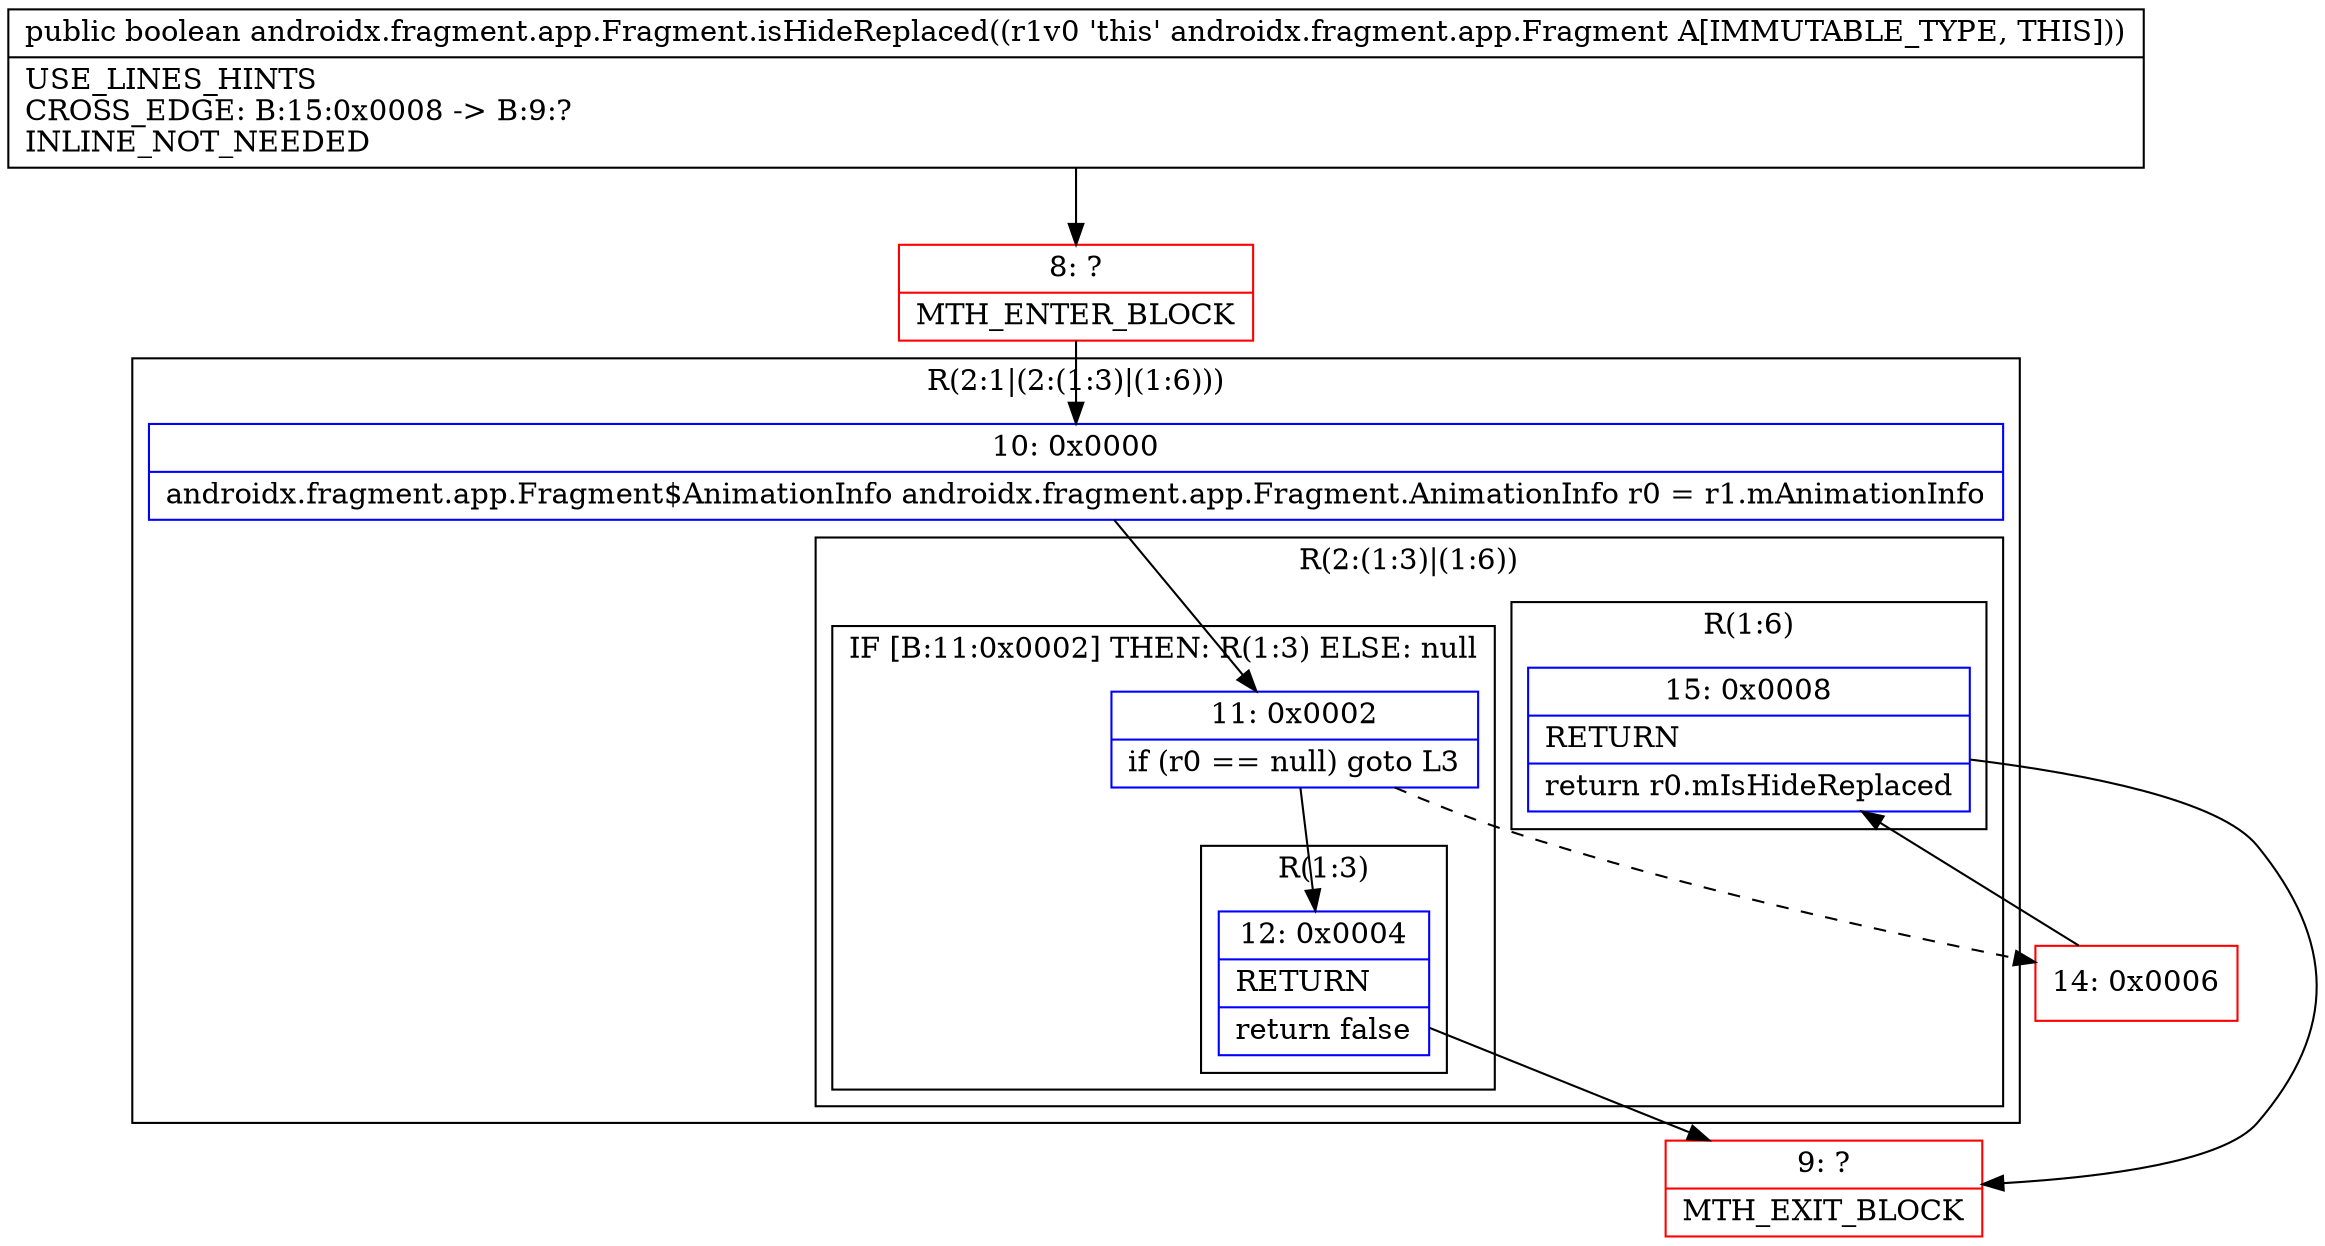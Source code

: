digraph "CFG forandroidx.fragment.app.Fragment.isHideReplaced()Z" {
subgraph cluster_Region_1729763529 {
label = "R(2:1|(2:(1:3)|(1:6)))";
node [shape=record,color=blue];
Node_10 [shape=record,label="{10\:\ 0x0000|androidx.fragment.app.Fragment$AnimationInfo androidx.fragment.app.Fragment.AnimationInfo r0 = r1.mAnimationInfo\l}"];
subgraph cluster_Region_1825002535 {
label = "R(2:(1:3)|(1:6))";
node [shape=record,color=blue];
subgraph cluster_IfRegion_751094872 {
label = "IF [B:11:0x0002] THEN: R(1:3) ELSE: null";
node [shape=record,color=blue];
Node_11 [shape=record,label="{11\:\ 0x0002|if (r0 == null) goto L3\l}"];
subgraph cluster_Region_946094819 {
label = "R(1:3)";
node [shape=record,color=blue];
Node_12 [shape=record,label="{12\:\ 0x0004|RETURN\l|return false\l}"];
}
}
subgraph cluster_Region_1889588756 {
label = "R(1:6)";
node [shape=record,color=blue];
Node_15 [shape=record,label="{15\:\ 0x0008|RETURN\l|return r0.mIsHideReplaced\l}"];
}
}
}
Node_8 [shape=record,color=red,label="{8\:\ ?|MTH_ENTER_BLOCK\l}"];
Node_9 [shape=record,color=red,label="{9\:\ ?|MTH_EXIT_BLOCK\l}"];
Node_14 [shape=record,color=red,label="{14\:\ 0x0006}"];
MethodNode[shape=record,label="{public boolean androidx.fragment.app.Fragment.isHideReplaced((r1v0 'this' androidx.fragment.app.Fragment A[IMMUTABLE_TYPE, THIS]))  | USE_LINES_HINTS\lCROSS_EDGE: B:15:0x0008 \-\> B:9:?\lINLINE_NOT_NEEDED\l}"];
MethodNode -> Node_8;Node_10 -> Node_11;
Node_11 -> Node_12;
Node_11 -> Node_14[style=dashed];
Node_12 -> Node_9;
Node_15 -> Node_9;
Node_8 -> Node_10;
Node_14 -> Node_15;
}

